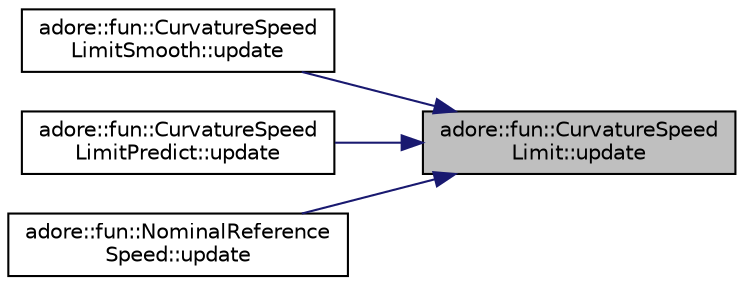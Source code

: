 digraph "adore::fun::CurvatureSpeedLimit::update"
{
 // LATEX_PDF_SIZE
  edge [fontname="Helvetica",fontsize="10",labelfontname="Helvetica",labelfontsize="10"];
  node [fontname="Helvetica",fontsize="10",shape=record];
  rankdir="RL";
  Node1 [label="adore::fun::CurvatureSpeed\lLimit::update",height=0.2,width=0.4,color="black", fillcolor="grey75", style="filled", fontcolor="black",tooltip=" "];
  Node1 -> Node2 [dir="back",color="midnightblue",fontsize="10",style="solid",fontname="Helvetica"];
  Node2 [label="adore::fun::CurvatureSpeed\lLimitSmooth::update",height=0.2,width=0.4,color="black", fillcolor="white", style="filled",URL="$classadore_1_1fun_1_1CurvatureSpeedLimitSmooth.html#a3c23d75cdfb794c95de378d526dc63eb",tooltip=" "];
  Node1 -> Node3 [dir="back",color="midnightblue",fontsize="10",style="solid",fontname="Helvetica"];
  Node3 [label="adore::fun::CurvatureSpeed\lLimitPredict::update",height=0.2,width=0.4,color="black", fillcolor="white", style="filled",URL="$classadore_1_1fun_1_1CurvatureSpeedLimitPredict.html#a9860052b90355a1467c6729bf402d935",tooltip=" "];
  Node1 -> Node4 [dir="back",color="midnightblue",fontsize="10",style="solid",fontname="Helvetica"];
  Node4 [label="adore::fun::NominalReference\lSpeed::update",height=0.2,width=0.4,color="black", fillcolor="white", style="filled",URL="$classadore_1_1fun_1_1NominalReferenceSpeed.html#a8d4b3f3840611b38035375e6c18bcc6f",tooltip=" "];
}

